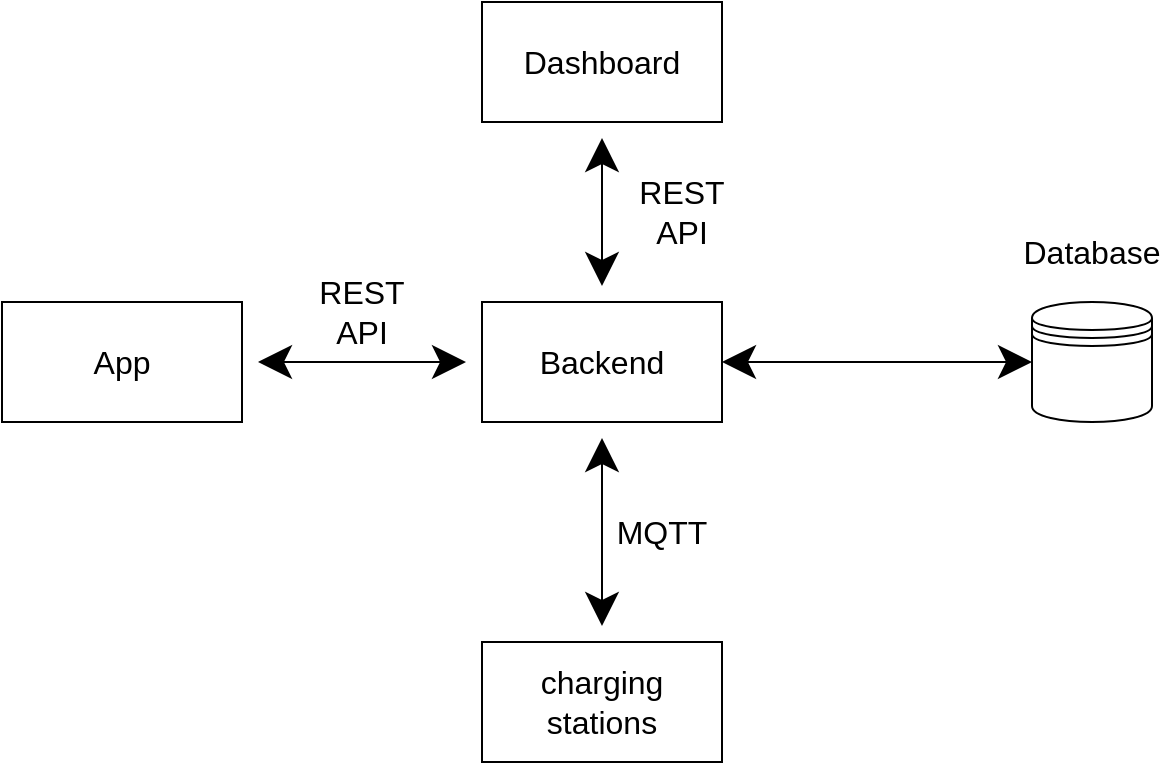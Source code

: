 <mxfile version="20.8.16" type="device" pages="7"><diagram id="M_EIXZH0v3payvAAdelg" name="Overview"><mxGraphModel dx="1036" dy="656" grid="1" gridSize="10" guides="1" tooltips="1" connect="1" arrows="1" fold="1" page="1" pageScale="1" pageWidth="850" pageHeight="1100" math="0" shadow="0"><root><mxCell id="0"/><mxCell id="1" parent="0"/><mxCell id="AZlRz1DWgidB_2Fdpoxj-431" value="" style="edgeStyle=none;curved=1;rounded=0;orthogonalLoop=1;jettySize=auto;html=1;fontSize=12;endArrow=classic;startSize=14;endSize=14;sourcePerimeterSpacing=8;targetPerimeterSpacing=8;startArrow=classic;startFill=1;endFill=1;" parent="1" source="AZlRz1DWgidB_2Fdpoxj-423" target="AZlRz1DWgidB_2Fdpoxj-430" edge="1"><mxGeometry relative="1" as="geometry"/></mxCell><mxCell id="AZlRz1DWgidB_2Fdpoxj-423" value="Backend" style="rounded=0;whiteSpace=wrap;html=1;fontSize=16;" parent="1" vertex="1"><mxGeometry x="340" y="360" width="120" height="60" as="geometry"/></mxCell><mxCell id="AZlRz1DWgidB_2Fdpoxj-425" value="" style="shape=datastore;whiteSpace=wrap;html=1;fontSize=16;" parent="1" vertex="1"><mxGeometry x="615" y="360" width="60" height="60" as="geometry"/></mxCell><mxCell id="AZlRz1DWgidB_2Fdpoxj-427" value="Database" style="text;html=1;strokeColor=none;fillColor=none;align=center;verticalAlign=middle;whiteSpace=wrap;rounded=0;fontSize=16;" parent="1" vertex="1"><mxGeometry x="615" y="320" width="60" height="30" as="geometry"/></mxCell><mxCell id="AZlRz1DWgidB_2Fdpoxj-428" value="" style="endArrow=classic;startArrow=classic;html=1;rounded=0;fontSize=12;startSize=14;endSize=14;sourcePerimeterSpacing=8;targetPerimeterSpacing=8;curved=1;entryX=0;entryY=0.5;entryDx=0;entryDy=0;exitX=1;exitY=0.5;exitDx=0;exitDy=0;" parent="1" source="AZlRz1DWgidB_2Fdpoxj-423" target="AZlRz1DWgidB_2Fdpoxj-425" edge="1"><mxGeometry width="50" height="50" relative="1" as="geometry"><mxPoint x="425" y="520" as="sourcePoint"/><mxPoint x="475" y="470" as="targetPoint"/></mxGeometry></mxCell><mxCell id="AZlRz1DWgidB_2Fdpoxj-430" value="charging stations" style="rounded=0;whiteSpace=wrap;html=1;fontSize=16;" parent="1" vertex="1"><mxGeometry x="340" y="530" width="120" height="60" as="geometry"/></mxCell><mxCell id="AZlRz1DWgidB_2Fdpoxj-432" value="MQTT" style="text;html=1;strokeColor=none;fillColor=none;align=center;verticalAlign=middle;whiteSpace=wrap;rounded=0;fontSize=16;" parent="1" vertex="1"><mxGeometry x="400" y="460" width="60" height="30" as="geometry"/></mxCell><mxCell id="AZlRz1DWgidB_2Fdpoxj-435" value="" style="edgeStyle=none;curved=1;rounded=0;orthogonalLoop=1;jettySize=auto;html=1;fontSize=12;startArrow=classic;startFill=1;endArrow=classic;endFill=1;startSize=14;endSize=14;sourcePerimeterSpacing=8;targetPerimeterSpacing=8;" parent="1" source="AZlRz1DWgidB_2Fdpoxj-434" target="AZlRz1DWgidB_2Fdpoxj-423" edge="1"><mxGeometry relative="1" as="geometry"/></mxCell><mxCell id="AZlRz1DWgidB_2Fdpoxj-434" value="App" style="rounded=0;whiteSpace=wrap;html=1;fontSize=16;" parent="1" vertex="1"><mxGeometry x="100" y="360" width="120" height="60" as="geometry"/></mxCell><mxCell id="AZlRz1DWgidB_2Fdpoxj-437" value="" style="edgeStyle=none;curved=1;rounded=0;orthogonalLoop=1;jettySize=auto;html=1;fontSize=12;startArrow=classic;startFill=1;endArrow=classic;endFill=1;startSize=14;endSize=14;sourcePerimeterSpacing=8;targetPerimeterSpacing=8;" parent="1" source="AZlRz1DWgidB_2Fdpoxj-436" target="AZlRz1DWgidB_2Fdpoxj-423" edge="1"><mxGeometry relative="1" as="geometry"/></mxCell><mxCell id="AZlRz1DWgidB_2Fdpoxj-436" value="Dashboard" style="rounded=0;whiteSpace=wrap;html=1;fontSize=16;" parent="1" vertex="1"><mxGeometry x="340" y="210" width="120" height="60" as="geometry"/></mxCell><mxCell id="AZlRz1DWgidB_2Fdpoxj-438" value="REST API" style="text;html=1;strokeColor=none;fillColor=none;align=center;verticalAlign=middle;whiteSpace=wrap;rounded=0;fontSize=16;" parent="1" vertex="1"><mxGeometry x="250" y="350" width="60" height="30" as="geometry"/></mxCell><mxCell id="AZlRz1DWgidB_2Fdpoxj-439" value="REST API" style="text;html=1;strokeColor=none;fillColor=none;align=center;verticalAlign=middle;whiteSpace=wrap;rounded=0;fontSize=16;" parent="1" vertex="1"><mxGeometry x="410" y="300" width="60" height="30" as="geometry"/></mxCell></root></mxGraphModel></diagram><diagram id="NWFpaATVdJ_623xRYLme" name="user login"><mxGraphModel dx="1050" dy="671" grid="1" gridSize="10" guides="1" tooltips="1" connect="1" arrows="1" fold="1" page="1" pageScale="1" pageWidth="850" pageHeight="1100" math="0" shadow="0"><root><mxCell id="0"/><mxCell id="1" parent="0"/><mxCell id="vPT7ufoPsl03Gv2Ky7wa-1" value="User" style="shape=umlActor;verticalLabelPosition=bottom;verticalAlign=top;html=1;outlineConnect=0;fontSize=16;" parent="1" vertex="1"><mxGeometry x="40" y="40" width="30" height="60" as="geometry"/></mxCell><mxCell id="suI1loV-gAJRqIZeI0Sn-6" style="edgeStyle=none;curved=1;rounded=0;orthogonalLoop=1;jettySize=auto;html=1;exitX=1.267;exitY=0.06;exitDx=0;exitDy=0;entryX=-0.037;entryY=0.06;entryDx=0;entryDy=0;entryPerimeter=0;fontSize=12;startArrow=none;startFill=0;endArrow=classic;endFill=1;startSize=14;endSize=14;sourcePerimeterSpacing=8;targetPerimeterSpacing=8;exitPerimeter=0;" parent="1" source="vPT7ufoPsl03Gv2Ky7wa-2" target="suI1loV-gAJRqIZeI0Sn-2" edge="1"><mxGeometry relative="1" as="geometry"/></mxCell><mxCell id="vPT7ufoPsl03Gv2Ky7wa-2" value="" style="rounded=0;whiteSpace=wrap;html=1;fontSize=16;" parent="1" vertex="1"><mxGeometry x="50" y="140" width="10" height="420" as="geometry"/></mxCell><mxCell id="vPT7ufoPsl03Gv2Ky7wa-3" value="App" style="rounded=0;whiteSpace=wrap;html=1;fontSize=16;" parent="1" vertex="1"><mxGeometry x="120" y="50" width="120" height="60" as="geometry"/></mxCell><mxCell id="x0jxMinOcmf7mRQ0NiT9-1" value="Backend" style="rounded=0;whiteSpace=wrap;html=1;fontSize=16;" parent="1" vertex="1"><mxGeometry x="280" y="50" width="120" height="60" as="geometry"/></mxCell><mxCell id="x0jxMinOcmf7mRQ0NiT9-2" value="Database" style="rounded=0;whiteSpace=wrap;html=1;fontSize=16;" parent="1" vertex="1"><mxGeometry x="440" y="50" width="120" height="60" as="geometry"/></mxCell><mxCell id="suI1loV-gAJRqIZeI0Sn-10" style="edgeStyle=none;curved=1;rounded=0;orthogonalLoop=1;jettySize=auto;html=1;exitX=1;exitY=0.25;exitDx=0;exitDy=0;entryX=0;entryY=0.25;entryDx=0;entryDy=0;fontSize=12;startArrow=none;startFill=0;endArrow=classic;endFill=1;startSize=14;endSize=14;sourcePerimeterSpacing=8;targetPerimeterSpacing=8;" parent="1" source="suI1loV-gAJRqIZeI0Sn-2" target="suI1loV-gAJRqIZeI0Sn-3" edge="1"><mxGeometry relative="1" as="geometry"/></mxCell><mxCell id="suI1loV-gAJRqIZeI0Sn-2" value="" style="rounded=0;whiteSpace=wrap;html=1;fontSize=16;" parent="1" vertex="1"><mxGeometry x="175" y="140" width="10" height="420" as="geometry"/></mxCell><mxCell id="suI1loV-gAJRqIZeI0Sn-3" value="" style="rounded=0;whiteSpace=wrap;html=1;fontSize=16;" parent="1" vertex="1"><mxGeometry x="335" y="140" width="10" height="420" as="geometry"/></mxCell><mxCell id="suI1loV-gAJRqIZeI0Sn-4" value="" style="rounded=0;whiteSpace=wrap;html=1;fontSize=16;" parent="1" vertex="1"><mxGeometry x="495" y="140" width="10" height="420" as="geometry"/></mxCell><mxCell id="suI1loV-gAJRqIZeI0Sn-7" value="Login" style="text;html=1;strokeColor=none;fillColor=none;align=center;verticalAlign=middle;whiteSpace=wrap;rounded=0;fontSize=16;" parent="1" vertex="1"><mxGeometry x="80" y="140" width="60" height="30" as="geometry"/></mxCell><mxCell id="suI1loV-gAJRqIZeI0Sn-11" value="user password" style="text;html=1;strokeColor=none;fillColor=none;align=center;verticalAlign=middle;whiteSpace=wrap;rounded=0;fontSize=16;" parent="1" vertex="1"><mxGeometry x="190" y="210" width="140" height="30" as="geometry"/></mxCell><mxCell id="suI1loV-gAJRqIZeI0Sn-12" value="" style="endArrow=classic;html=1;rounded=0;fontSize=12;startSize=14;endSize=14;sourcePerimeterSpacing=8;targetPerimeterSpacing=8;curved=1;entryX=0.062;entryY=0.333;entryDx=0;entryDy=0;entryPerimeter=0;exitX=0.985;exitY=0.333;exitDx=0;exitDy=0;exitPerimeter=0;" parent="1" source="suI1loV-gAJRqIZeI0Sn-3" target="suI1loV-gAJRqIZeI0Sn-4" edge="1"><mxGeometry width="50" height="50" relative="1" as="geometry"><mxPoint x="350" y="280" as="sourcePoint"/><mxPoint x="420" y="190" as="targetPoint"/></mxGeometry></mxCell><mxCell id="suI1loV-gAJRqIZeI0Sn-13" value="check data" style="text;html=1;strokeColor=none;fillColor=none;align=center;verticalAlign=middle;whiteSpace=wrap;rounded=0;fontSize=16;" parent="1" vertex="1"><mxGeometry x="370" y="250" width="90" height="30" as="geometry"/></mxCell><mxCell id="suI1loV-gAJRqIZeI0Sn-14" value="" style="endArrow=classic;html=1;rounded=0;fontSize=12;startSize=14;endSize=14;sourcePerimeterSpacing=8;targetPerimeterSpacing=8;curved=1;entryX=1.5;entryY=0.476;entryDx=0;entryDy=0;entryPerimeter=0;dashed=1;" parent="1" target="suI1loV-gAJRqIZeI0Sn-3" edge="1"><mxGeometry width="50" height="50" relative="1" as="geometry"><mxPoint x="490" y="340" as="sourcePoint"/><mxPoint x="400" y="340" as="targetPoint"/></mxGeometry></mxCell><mxCell id="4HknaIJJViHoXRAmCX8F-1" value="data math" style="text;html=1;strokeColor=none;fillColor=none;align=center;verticalAlign=middle;whiteSpace=wrap;rounded=0;fontSize=16;" parent="1" vertex="1"><mxGeometry x="385" y="300" width="75" height="30" as="geometry"/></mxCell><mxCell id="4HknaIJJViHoXRAmCX8F-2" value="" style="endArrow=classic;html=1;rounded=0;fontSize=12;startSize=14;endSize=14;sourcePerimeterSpacing=8;targetPerimeterSpacing=8;curved=1;dashed=1;entryX=1.079;entryY=0.573;entryDx=0;entryDy=0;entryPerimeter=0;exitX=-0.037;exitY=0.573;exitDx=0;exitDy=0;exitPerimeter=0;" parent="1" source="suI1loV-gAJRqIZeI0Sn-3" target="suI1loV-gAJRqIZeI0Sn-2" edge="1"><mxGeometry width="50" height="50" relative="1" as="geometry"><mxPoint x="270" y="400" as="sourcePoint"/><mxPoint x="320" y="350" as="targetPoint"/></mxGeometry></mxCell><mxCell id="4HknaIJJViHoXRAmCX8F-3" value="user data" style="text;html=1;strokeColor=none;fillColor=none;align=center;verticalAlign=middle;whiteSpace=wrap;rounded=0;fontSize=16;" parent="1" vertex="1"><mxGeometry x="220" y="350" width="80" height="30" as="geometry"/></mxCell><mxCell id="4HknaIJJViHoXRAmCX8F-4" value="" style="endArrow=classic;html=1;rounded=0;dashed=1;fontSize=12;startSize=14;endSize=14;sourcePerimeterSpacing=8;targetPerimeterSpacing=8;curved=1;entryX=1.276;entryY=0.677;entryDx=0;entryDy=0;entryPerimeter=0;" parent="1" target="vPT7ufoPsl03Gv2Ky7wa-2" edge="1"><mxGeometry width="50" height="50" relative="1" as="geometry"><mxPoint x="170" y="424" as="sourcePoint"/><mxPoint x="250" y="320" as="targetPoint"/></mxGeometry></mxCell><mxCell id="4HknaIJJViHoXRAmCX8F-5" value="show userdata" style="text;html=1;strokeColor=none;fillColor=none;align=center;verticalAlign=middle;whiteSpace=wrap;rounded=0;fontSize=16;" parent="1" vertex="1"><mxGeometry x="60" y="390" width="120" height="30" as="geometry"/></mxCell></root></mxGraphModel></diagram><diagram id="pmzYo_QTdOfeGk9w1aPw" name="User Register"><mxGraphModel dx="1036" dy="656" grid="1" gridSize="10" guides="1" tooltips="1" connect="1" arrows="1" fold="1" page="0" pageScale="1" pageWidth="850" pageHeight="1100" math="0" shadow="0"><root><mxCell id="0"/><mxCell id="1" parent="0"/><mxCell id="DhpIxIy4UlFYeUv3lAD1-1" value="User" style="shape=umlActor;verticalLabelPosition=bottom;verticalAlign=top;html=1;outlineConnect=0;fontSize=16;" parent="1" vertex="1"><mxGeometry x="40" y="40" width="30" height="60" as="geometry"/></mxCell><mxCell id="DhpIxIy4UlFYeUv3lAD1-3" value="" style="rounded=0;whiteSpace=wrap;html=1;fontSize=16;" parent="1" vertex="1"><mxGeometry x="50" y="140" width="10" height="420" as="geometry"/></mxCell><mxCell id="DhpIxIy4UlFYeUv3lAD1-4" value="App" style="rounded=0;whiteSpace=wrap;html=1;fontSize=16;" parent="1" vertex="1"><mxGeometry x="120" y="50" width="120" height="60" as="geometry"/></mxCell><mxCell id="DhpIxIy4UlFYeUv3lAD1-5" value="Backend" style="rounded=0;whiteSpace=wrap;html=1;fontSize=16;" parent="1" vertex="1"><mxGeometry x="280" y="50" width="120" height="60" as="geometry"/></mxCell><mxCell id="DhpIxIy4UlFYeUv3lAD1-6" value="Database" style="rounded=0;whiteSpace=wrap;html=1;fontSize=16;" parent="1" vertex="1"><mxGeometry x="440" y="50" width="120" height="60" as="geometry"/></mxCell><mxCell id="DhpIxIy4UlFYeUv3lAD1-7" style="edgeStyle=none;curved=1;rounded=0;orthogonalLoop=1;jettySize=auto;html=1;exitX=1;exitY=0.25;exitDx=0;exitDy=0;entryX=0;entryY=0.25;entryDx=0;entryDy=0;fontSize=12;startArrow=none;startFill=0;endArrow=classic;endFill=1;startSize=14;endSize=14;sourcePerimeterSpacing=8;targetPerimeterSpacing=8;" parent="1" source="DhpIxIy4UlFYeUv3lAD1-8" target="DhpIxIy4UlFYeUv3lAD1-9" edge="1"><mxGeometry relative="1" as="geometry"/></mxCell><mxCell id="DhpIxIy4UlFYeUv3lAD1-8" value="" style="rounded=0;whiteSpace=wrap;html=1;fontSize=16;" parent="1" vertex="1"><mxGeometry x="175" y="140" width="10" height="420" as="geometry"/></mxCell><mxCell id="DhpIxIy4UlFYeUv3lAD1-9" value="" style="rounded=0;whiteSpace=wrap;html=1;fontSize=16;" parent="1" vertex="1"><mxGeometry x="335" y="140" width="10" height="420" as="geometry"/></mxCell><mxCell id="DhpIxIy4UlFYeUv3lAD1-10" value="" style="rounded=0;whiteSpace=wrap;html=1;fontSize=16;" parent="1" vertex="1"><mxGeometry x="495" y="140" width="10" height="420" as="geometry"/></mxCell><mxCell id="DhpIxIy4UlFYeUv3lAD1-12" value="" style="endArrow=classic;html=1;rounded=0;fontSize=12;startSize=14;endSize=14;sourcePerimeterSpacing=8;targetPerimeterSpacing=8;curved=1;exitX=1.229;exitY=0.178;exitDx=0;exitDy=0;entryX=-0.027;entryY=0.179;entryDx=0;entryDy=0;entryPerimeter=0;exitPerimeter=0;" parent="1" source="DhpIxIy4UlFYeUv3lAD1-3" target="DhpIxIy4UlFYeUv3lAD1-8" edge="1"><mxGeometry width="50" height="50" relative="1" as="geometry"><mxPoint x="140" y="240" as="sourcePoint"/><mxPoint x="190" y="190" as="targetPoint"/></mxGeometry></mxCell><mxCell id="DhpIxIy4UlFYeUv3lAD1-13" value="Register" style="text;html=1;strokeColor=none;fillColor=none;align=center;verticalAlign=middle;whiteSpace=wrap;rounded=0;fontSize=16;" parent="1" vertex="1"><mxGeometry x="80" y="190" width="60" height="30" as="geometry"/></mxCell><mxCell id="DhpIxIy4UlFYeUv3lAD1-14" value="user password" style="text;html=1;strokeColor=none;fillColor=none;align=center;verticalAlign=middle;whiteSpace=wrap;rounded=0;fontSize=16;" parent="1" vertex="1"><mxGeometry x="190" y="210" width="140" height="30" as="geometry"/></mxCell><mxCell id="DhpIxIy4UlFYeUv3lAD1-15" value="" style="endArrow=classic;html=1;rounded=0;fontSize=12;startSize=14;endSize=14;sourcePerimeterSpacing=8;targetPerimeterSpacing=8;curved=1;entryX=0.062;entryY=0.333;entryDx=0;entryDy=0;entryPerimeter=0;exitX=0.985;exitY=0.333;exitDx=0;exitDy=0;exitPerimeter=0;" parent="1" source="DhpIxIy4UlFYeUv3lAD1-9" target="DhpIxIy4UlFYeUv3lAD1-10" edge="1"><mxGeometry width="50" height="50" relative="1" as="geometry"><mxPoint x="350" y="280" as="sourcePoint"/><mxPoint x="420" y="190" as="targetPoint"/></mxGeometry></mxCell><mxCell id="DhpIxIy4UlFYeUv3lAD1-16" value="add data" style="text;html=1;strokeColor=none;fillColor=none;align=center;verticalAlign=middle;whiteSpace=wrap;rounded=0;fontSize=16;" parent="1" vertex="1"><mxGeometry x="370" y="250" width="90" height="30" as="geometry"/></mxCell><mxCell id="DhpIxIy4UlFYeUv3lAD1-17" value="" style="endArrow=classic;html=1;rounded=0;fontSize=12;startSize=14;endSize=14;sourcePerimeterSpacing=8;targetPerimeterSpacing=8;curved=1;entryX=1.5;entryY=0.476;entryDx=0;entryDy=0;entryPerimeter=0;dashed=1;" parent="1" target="DhpIxIy4UlFYeUv3lAD1-9" edge="1"><mxGeometry width="50" height="50" relative="1" as="geometry"><mxPoint x="490" y="340" as="sourcePoint"/><mxPoint x="400" y="340" as="targetPoint"/></mxGeometry></mxCell><mxCell id="DhpIxIy4UlFYeUv3lAD1-18" value="register&amp;nbsp;success" style="text;html=1;strokeColor=none;fillColor=none;align=center;verticalAlign=middle;whiteSpace=wrap;rounded=0;fontSize=16;" parent="1" vertex="1"><mxGeometry x="385" y="300" width="75" height="30" as="geometry"/></mxCell><mxCell id="DhpIxIy4UlFYeUv3lAD1-19" value="" style="endArrow=classic;html=1;rounded=0;fontSize=12;startSize=14;endSize=14;sourcePerimeterSpacing=8;targetPerimeterSpacing=8;curved=1;dashed=1;entryX=1.079;entryY=0.573;entryDx=0;entryDy=0;entryPerimeter=0;exitX=-0.037;exitY=0.573;exitDx=0;exitDy=0;exitPerimeter=0;" parent="1" source="DhpIxIy4UlFYeUv3lAD1-9" target="DhpIxIy4UlFYeUv3lAD1-8" edge="1"><mxGeometry width="50" height="50" relative="1" as="geometry"><mxPoint x="270" y="400" as="sourcePoint"/><mxPoint x="320" y="350" as="targetPoint"/></mxGeometry></mxCell><mxCell id="DhpIxIy4UlFYeUv3lAD1-20" value="user data" style="text;html=1;strokeColor=none;fillColor=none;align=center;verticalAlign=middle;whiteSpace=wrap;rounded=0;fontSize=16;" parent="1" vertex="1"><mxGeometry x="220" y="350" width="80" height="30" as="geometry"/></mxCell><mxCell id="DhpIxIy4UlFYeUv3lAD1-21" value="" style="endArrow=classic;html=1;rounded=0;dashed=1;fontSize=12;startSize=14;endSize=14;sourcePerimeterSpacing=8;targetPerimeterSpacing=8;curved=1;entryX=1.276;entryY=0.677;entryDx=0;entryDy=0;entryPerimeter=0;" parent="1" target="DhpIxIy4UlFYeUv3lAD1-3" edge="1"><mxGeometry width="50" height="50" relative="1" as="geometry"><mxPoint x="170" y="424" as="sourcePoint"/><mxPoint x="250" y="320" as="targetPoint"/></mxGeometry></mxCell><mxCell id="DhpIxIy4UlFYeUv3lAD1-22" value="show messenge" style="text;html=1;strokeColor=none;fillColor=none;align=center;verticalAlign=middle;whiteSpace=wrap;rounded=0;fontSize=16;" parent="1" vertex="1"><mxGeometry x="60" y="390" width="120" height="30" as="geometry"/></mxCell></root></mxGraphModel></diagram><diagram id="CK_B_V4H8TA7DRY2yhBp" name="charging"><mxGraphModel dx="1036" dy="656" grid="1" gridSize="10" guides="1" tooltips="1" connect="1" arrows="1" fold="1" page="1" pageScale="1" pageWidth="850" pageHeight="1100" math="0" shadow="0"><root><mxCell id="0"/><mxCell id="1" parent="0"/><mxCell id="NfD40C6qE8CPoxYHXmxn-1" value="User" style="shape=umlActor;verticalLabelPosition=bottom;verticalAlign=top;html=1;outlineConnect=0;fontSize=16;" parent="1" vertex="1"><mxGeometry x="40" y="40" width="30" height="60" as="geometry"/></mxCell><mxCell id="NfD40C6qE8CPoxYHXmxn-2" style="edgeStyle=none;curved=1;rounded=0;orthogonalLoop=1;jettySize=auto;html=1;exitX=1.267;exitY=0.06;exitDx=0;exitDy=0;entryX=-0.037;entryY=0.06;entryDx=0;entryDy=0;entryPerimeter=0;fontSize=12;startArrow=none;startFill=0;endArrow=classic;endFill=1;startSize=14;endSize=14;sourcePerimeterSpacing=8;targetPerimeterSpacing=8;exitPerimeter=0;" parent="1" source="NfD40C6qE8CPoxYHXmxn-3" target="NfD40C6qE8CPoxYHXmxn-9" edge="1"><mxGeometry relative="1" as="geometry"/></mxCell><mxCell id="NfD40C6qE8CPoxYHXmxn-3" value="" style="rounded=0;whiteSpace=wrap;html=1;fontSize=16;" parent="1" vertex="1"><mxGeometry x="50" y="140" width="10" height="420" as="geometry"/></mxCell><mxCell id="NfD40C6qE8CPoxYHXmxn-4" value="App" style="rounded=0;whiteSpace=wrap;html=1;fontSize=16;" parent="1" vertex="1"><mxGeometry x="120" y="50" width="120" height="60" as="geometry"/></mxCell><mxCell id="NfD40C6qE8CPoxYHXmxn-5" value="Backend" style="rounded=0;whiteSpace=wrap;html=1;fontSize=16;" parent="1" vertex="1"><mxGeometry x="280" y="50" width="120" height="60" as="geometry"/></mxCell><mxCell id="NfD40C6qE8CPoxYHXmxn-6" value="Database" style="rounded=0;whiteSpace=wrap;html=1;fontSize=16;" parent="1" vertex="1"><mxGeometry x="532" y="50" width="120" height="60" as="geometry"/></mxCell><mxCell id="NfD40C6qE8CPoxYHXmxn-7" value="charging stations" style="rounded=0;whiteSpace=wrap;html=1;fontSize=16;" parent="1" vertex="1"><mxGeometry x="452" y="570" width="120" height="60" as="geometry"/></mxCell><mxCell id="NfD40C6qE8CPoxYHXmxn-8" style="edgeStyle=none;curved=1;rounded=0;orthogonalLoop=1;jettySize=auto;html=1;exitX=1;exitY=0.25;exitDx=0;exitDy=0;entryX=0;entryY=0.25;entryDx=0;entryDy=0;fontSize=12;startArrow=none;startFill=0;endArrow=classic;endFill=1;startSize=14;endSize=14;sourcePerimeterSpacing=8;targetPerimeterSpacing=8;" parent="1" source="NfD40C6qE8CPoxYHXmxn-9" target="NfD40C6qE8CPoxYHXmxn-10" edge="1"><mxGeometry relative="1" as="geometry"/></mxCell><mxCell id="NfD40C6qE8CPoxYHXmxn-9" value="" style="rounded=0;whiteSpace=wrap;html=1;fontSize=16;" parent="1" vertex="1"><mxGeometry x="184" y="140" width="10" height="420" as="geometry"/></mxCell><mxCell id="NfD40C6qE8CPoxYHXmxn-10" value="" style="rounded=0;whiteSpace=wrap;html=1;fontSize=16;" parent="1" vertex="1"><mxGeometry x="335" y="140" width="10" height="420" as="geometry"/></mxCell><mxCell id="NfD40C6qE8CPoxYHXmxn-11" value="" style="rounded=0;whiteSpace=wrap;html=1;fontSize=16;" parent="1" vertex="1"><mxGeometry x="587" y="140" width="10" height="420" as="geometry"/></mxCell><mxCell id="NfD40C6qE8CPoxYHXmxn-12" value="" style="rounded=0;whiteSpace=wrap;html=1;fontSize=16;" parent="1" vertex="1"><mxGeometry x="507" y="400" width="10" height="160" as="geometry"/></mxCell><mxCell id="NfD40C6qE8CPoxYHXmxn-13" value="request charg" style="text;html=1;strokeColor=none;fillColor=none;align=center;verticalAlign=middle;whiteSpace=wrap;rounded=0;fontSize=16;" parent="1" vertex="1"><mxGeometry x="220" y="200" width="80" height="30" as="geometry"/></mxCell><mxCell id="NfD40C6qE8CPoxYHXmxn-17" value="" style="endArrow=classic;html=1;rounded=0;fontSize=12;startSize=14;endSize=14;sourcePerimeterSpacing=8;targetPerimeterSpacing=8;curved=1;entryX=0.062;entryY=0.333;entryDx=0;entryDy=0;entryPerimeter=0;exitX=0.985;exitY=0.333;exitDx=0;exitDy=0;exitPerimeter=0;" parent="1" source="NfD40C6qE8CPoxYHXmxn-10" target="NfD40C6qE8CPoxYHXmxn-11" edge="1"><mxGeometry width="50" height="50" relative="1" as="geometry"><mxPoint x="350" y="280" as="sourcePoint"/><mxPoint x="420" y="190" as="targetPoint"/></mxGeometry></mxCell><mxCell id="NfD40C6qE8CPoxYHXmxn-18" value="station id" style="text;html=1;strokeColor=none;fillColor=none;align=center;verticalAlign=middle;whiteSpace=wrap;rounded=0;fontSize=16;" parent="1" vertex="1"><mxGeometry x="370" y="250" width="90" height="30" as="geometry"/></mxCell><mxCell id="NfD40C6qE8CPoxYHXmxn-19" value="" style="endArrow=classic;html=1;rounded=0;fontSize=12;startSize=14;endSize=14;sourcePerimeterSpacing=8;targetPerimeterSpacing=8;curved=1;dashed=1;exitX=0.006;exitY=0.523;exitDx=0;exitDy=0;exitPerimeter=0;entryX=1.014;entryY=0.524;entryDx=0;entryDy=0;entryPerimeter=0;" parent="1" source="NfD40C6qE8CPoxYHXmxn-11" target="NfD40C6qE8CPoxYHXmxn-10" edge="1"><mxGeometry width="50" height="50" relative="1" as="geometry"><mxPoint x="490" y="340" as="sourcePoint"/><mxPoint x="350" y="360" as="targetPoint"/></mxGeometry></mxCell><mxCell id="NfD40C6qE8CPoxYHXmxn-20" value="send charging data" style="text;html=1;strokeColor=none;fillColor=none;align=center;verticalAlign=middle;whiteSpace=wrap;rounded=0;fontSize=16;" parent="1" vertex="1"><mxGeometry x="425" y="310" width="125" height="30" as="geometry"/></mxCell><mxCell id="NfD40C6qE8CPoxYHXmxn-21" value="" style="endArrow=classic;html=1;rounded=0;fontSize=12;startSize=14;endSize=14;sourcePerimeterSpacing=8;targetPerimeterSpacing=8;curved=1;dashed=1;entryX=1.054;entryY=0.88;entryDx=0;entryDy=0;entryPerimeter=0;exitX=-0.054;exitY=0.882;exitDx=0;exitDy=0;exitPerimeter=0;" parent="1" source="NfD40C6qE8CPoxYHXmxn-10" target="NfD40C6qE8CPoxYHXmxn-9" edge="1"><mxGeometry width="50" height="50" relative="1" as="geometry"><mxPoint x="270" y="400" as="sourcePoint"/><mxPoint x="320" y="350" as="targetPoint"/></mxGeometry></mxCell><mxCell id="NfD40C6qE8CPoxYHXmxn-31" value="&lt;span style=&quot;background-color: rgb(42, 37, 47);&quot;&gt;charg data&lt;/span&gt;" style="edgeLabel;html=1;align=center;verticalAlign=middle;resizable=0;points=[];fontSize=16;" parent="NfD40C6qE8CPoxYHXmxn-21" vertex="1" connectable="0"><mxGeometry x="-0.068" relative="1" as="geometry"><mxPoint x="-5" y="-21" as="offset"/></mxGeometry></mxCell><mxCell id="NfD40C6qE8CPoxYHXmxn-23" value="" style="endArrow=classic;html=1;rounded=0;dashed=1;fontSize=12;startSize=14;endSize=14;sourcePerimeterSpacing=8;targetPerimeterSpacing=8;curved=1;entryX=1.166;entryY=0.949;entryDx=0;entryDy=0;entryPerimeter=0;exitX=0.124;exitY=0.95;exitDx=0;exitDy=0;exitPerimeter=0;" parent="1" source="NfD40C6qE8CPoxYHXmxn-9" target="NfD40C6qE8CPoxYHXmxn-3" edge="1"><mxGeometry width="50" height="50" relative="1" as="geometry"><mxPoint x="170" y="424" as="sourcePoint"/><mxPoint x="250" y="320" as="targetPoint"/></mxGeometry></mxCell><mxCell id="NfD40C6qE8CPoxYHXmxn-32" value="&lt;span style=&quot;background-color: rgb(42, 37, 47);&quot;&gt;show charg time&lt;/span&gt;" style="edgeLabel;html=1;align=center;verticalAlign=middle;resizable=0;points=[];fontSize=16;" parent="NfD40C6qE8CPoxYHXmxn-23" vertex="1" connectable="0"><mxGeometry x="0.187" relative="1" as="geometry"><mxPoint x="13" y="-14" as="offset"/></mxGeometry></mxCell><mxCell id="NfD40C6qE8CPoxYHXmxn-25" value="" style="endArrow=classic;html=1;rounded=0;fontSize=12;startSize=14;endSize=14;sourcePerimeterSpacing=8;targetPerimeterSpacing=8;curved=1;exitX=1.02;exitY=0.671;exitDx=0;exitDy=0;exitPerimeter=0;entryX=-0.02;entryY=0.141;entryDx=0;entryDy=0;entryPerimeter=0;" parent="1" source="NfD40C6qE8CPoxYHXmxn-10" target="NfD40C6qE8CPoxYHXmxn-12" edge="1"><mxGeometry width="50" height="50" relative="1" as="geometry"><mxPoint x="450" y="410" as="sourcePoint"/><mxPoint x="670" y="290" as="targetPoint"/></mxGeometry></mxCell><mxCell id="NfD40C6qE8CPoxYHXmxn-26" value="" style="endArrow=classic;html=1;rounded=0;fontSize=12;startSize=14;endSize=14;sourcePerimeterSpacing=8;targetPerimeterSpacing=8;curved=1;entryX=1.024;entryY=0.809;entryDx=0;entryDy=0;entryPerimeter=0;dashed=1;exitX=0;exitY=0.5;exitDx=0;exitDy=0;" parent="1" source="NfD40C6qE8CPoxYHXmxn-12" target="NfD40C6qE8CPoxYHXmxn-10" edge="1"><mxGeometry width="50" height="50" relative="1" as="geometry"><mxPoint x="747" y="330.08" as="sourcePoint"/><mxPoint x="607" y="330.0" as="targetPoint"/></mxGeometry></mxCell><mxCell id="NfD40C6qE8CPoxYHXmxn-27" value="scan qrcode" style="text;html=1;strokeColor=none;fillColor=none;align=center;verticalAlign=middle;whiteSpace=wrap;rounded=0;fontSize=16;" parent="1" vertex="1"><mxGeometry x="80" y="130" width="60" height="30" as="geometry"/></mxCell><mxCell id="NfD40C6qE8CPoxYHXmxn-28" value="power output" style="text;html=1;strokeColor=none;fillColor=none;align=center;verticalAlign=middle;whiteSpace=wrap;rounded=0;fontSize=16;" parent="1" vertex="1"><mxGeometry x="395" y="440" width="60" height="30" as="geometry"/></mxCell><mxCell id="NfD40C6qE8CPoxYHXmxn-29" value="request open power" style="text;html=1;strokeColor=none;fillColor=none;align=center;verticalAlign=middle;whiteSpace=wrap;rounded=0;fontSize=16;" parent="1" vertex="1"><mxGeometry x="352.5" y="380" width="145" height="30" as="geometry"/></mxCell></root></mxGraphModel></diagram><diagram id="V3eebRaAoUKAu4Om2Nw8" name="payment"><mxGraphModel dx="1050" dy="671" grid="1" gridSize="10" guides="1" tooltips="1" connect="1" arrows="1" fold="1" page="1" pageScale="1" pageWidth="850" pageHeight="1100" math="0" shadow="0"><root><mxCell id="0"/><mxCell id="1" parent="0"/><mxCell id="Ks5IyBnZslbYiN0xS3zB-1" value="User" style="shape=umlActor;verticalLabelPosition=bottom;verticalAlign=top;html=1;outlineConnect=0;fontSize=16;" parent="1" vertex="1"><mxGeometry x="165" y="40" width="30" height="60" as="geometry"/></mxCell><mxCell id="Ks5IyBnZslbYiN0xS3zB-2" value="" style="rounded=0;whiteSpace=wrap;html=1;fontSize=16;" parent="1" vertex="1"><mxGeometry x="175" y="160" width="10" height="520" as="geometry"/></mxCell><mxCell id="Ks5IyBnZslbYiN0xS3zB-3" value="App" style="rounded=0;whiteSpace=wrap;html=1;fontSize=16;" parent="1" vertex="1"><mxGeometry x="245" y="50" width="120" height="60" as="geometry"/></mxCell><mxCell id="Ks5IyBnZslbYiN0xS3zB-4" value="Backend" style="rounded=0;whiteSpace=wrap;html=1;fontSize=16;" parent="1" vertex="1"><mxGeometry x="405" y="50" width="120" height="60" as="geometry"/></mxCell><mxCell id="Ks5IyBnZslbYiN0xS3zB-5" value="Database" style="rounded=0;whiteSpace=wrap;html=1;fontSize=16;" parent="1" vertex="1"><mxGeometry x="565" y="50" width="120" height="60" as="geometry"/></mxCell><mxCell id="Ks5IyBnZslbYiN0xS3zB-7" value="" style="rounded=0;whiteSpace=wrap;html=1;fontSize=16;" parent="1" vertex="1"><mxGeometry x="300" y="160" width="10" height="520" as="geometry"/></mxCell><mxCell id="Ks5IyBnZslbYiN0xS3zB-8" value="" style="rounded=0;whiteSpace=wrap;html=1;fontSize=16;" parent="1" vertex="1"><mxGeometry x="460" y="160" width="10" height="520" as="geometry"/></mxCell><mxCell id="Ks5IyBnZslbYiN0xS3zB-9" value="" style="rounded=0;whiteSpace=wrap;html=1;fontSize=16;" parent="1" vertex="1"><mxGeometry x="620" y="160" width="10" height="520" as="geometry"/></mxCell><mxCell id="Ks5IyBnZslbYiN0xS3zB-15" value="" style="endArrow=classic;html=1;rounded=0;fontSize=12;startSize=14;endSize=14;sourcePerimeterSpacing=8;targetPerimeterSpacing=8;curved=1;entryX=1.2;entryY=0.768;entryDx=0;entryDy=0;entryPerimeter=0;dashed=1;exitX=-0.126;exitY=0.77;exitDx=0;exitDy=0;exitPerimeter=0;" parent="1" source="Ks5IyBnZslbYiN0xS3zB-9" target="Ks5IyBnZslbYiN0xS3zB-8" edge="1"><mxGeometry width="50" height="50" relative="1" as="geometry"><mxPoint x="615" y="460" as="sourcePoint"/><mxPoint x="525" y="460" as="targetPoint"/></mxGeometry></mxCell><mxCell id="Rbrd3cOHvIFFkcJZKw4N-5" value="Payment&lt;br&gt;save" style="edgeLabel;html=1;align=center;verticalAlign=middle;resizable=0;points=[];fontSize=16;" vertex="1" connectable="0" parent="Ks5IyBnZslbYiN0xS3zB-15"><mxGeometry x="0.321" relative="1" as="geometry"><mxPoint x="18" y="-30" as="offset"/></mxGeometry></mxCell><mxCell id="Ks5IyBnZslbYiN0xS3zB-17" value="" style="endArrow=classic;html=1;rounded=0;fontSize=12;startSize=14;endSize=14;sourcePerimeterSpacing=8;targetPerimeterSpacing=8;curved=1;dashed=1;entryX=1.2;entryY=0.845;entryDx=0;entryDy=0;entryPerimeter=0;exitX=0;exitY=0.845;exitDx=0;exitDy=0;exitPerimeter=0;" parent="1" source="Ks5IyBnZslbYiN0xS3zB-8" target="Ks5IyBnZslbYiN0xS3zB-7" edge="1"><mxGeometry width="50" height="50" relative="1" as="geometry"><mxPoint x="395" y="520" as="sourcePoint"/><mxPoint x="445" y="470" as="targetPoint"/></mxGeometry></mxCell><mxCell id="Rbrd3cOHvIFFkcJZKw4N-6" value="return status" style="edgeLabel;html=1;align=center;verticalAlign=middle;resizable=0;points=[];fontSize=16;" vertex="1" connectable="0" parent="Ks5IyBnZslbYiN0xS3zB-17"><mxGeometry x="0.368" y="-1" relative="1" as="geometry"><mxPoint x="21" y="-28" as="offset"/></mxGeometry></mxCell><mxCell id="Ks5IyBnZslbYiN0xS3zB-19" value="" style="endArrow=classic;html=1;rounded=0;dashed=1;fontSize=12;startSize=14;endSize=14;sourcePerimeterSpacing=8;targetPerimeterSpacing=8;curved=1;entryX=1.037;entryY=0.921;entryDx=0;entryDy=0;entryPerimeter=0;exitX=-0.126;exitY=0.921;exitDx=0;exitDy=0;exitPerimeter=0;" parent="1" source="Ks5IyBnZslbYiN0xS3zB-7" target="Ks5IyBnZslbYiN0xS3zB-2" edge="1"><mxGeometry width="50" height="50" relative="1" as="geometry"><mxPoint x="295" y="544" as="sourcePoint"/><mxPoint x="375" y="440" as="targetPoint"/></mxGeometry></mxCell><mxCell id="RPfjZ1SCHkau0gJM5wPp-1" value="Payment&lt;br&gt;success" style="edgeLabel;html=1;align=center;verticalAlign=middle;resizable=0;points=[];fontSize=16;" parent="Ks5IyBnZslbYiN0xS3zB-19" vertex="1" connectable="0"><mxGeometry x="-0.188" y="-1" relative="1" as="geometry"><mxPoint x="-12" y="-23" as="offset"/></mxGeometry></mxCell><mxCell id="RPfjZ1SCHkau0gJM5wPp-3" value="" style="endArrow=classic;html=1;rounded=0;fontSize=12;startSize=14;endSize=14;sourcePerimeterSpacing=8;targetPerimeterSpacing=8;curved=1;exitX=-0.126;exitY=0.77;exitDx=0;exitDy=0;exitPerimeter=0;" parent="1" edge="1"><mxGeometry width="50" height="50" relative="1" as="geometry"><mxPoint x="195" y="181.04" as="sourcePoint"/><mxPoint x="290" y="180" as="targetPoint"/></mxGeometry></mxCell><mxCell id="RPfjZ1SCHkau0gJM5wPp-4" value="Stop&amp;nbsp;charging&amp;nbsp;" style="edgeLabel;html=1;align=center;verticalAlign=middle;resizable=0;points=[];fontSize=16;" parent="RPfjZ1SCHkau0gJM5wPp-3" vertex="1" connectable="0"><mxGeometry x="-0.101" relative="1" as="geometry"><mxPoint y="-11" as="offset"/></mxGeometry></mxCell><mxCell id="RPfjZ1SCHkau0gJM5wPp-5" value="" style="endArrow=classic;html=1;rounded=0;fontSize=12;startSize=14;endSize=14;sourcePerimeterSpacing=8;targetPerimeterSpacing=8;curved=1;entryX=1.06;entryY=0.02;entryDx=0;entryDy=0;entryPerimeter=0;dashed=1;" parent="1" edge="1"><mxGeometry width="50" height="50" relative="1" as="geometry"><mxPoint x="300" y="270" as="sourcePoint"/><mxPoint x="185.0" y="270" as="targetPoint"/></mxGeometry></mxCell><mxCell id="RPfjZ1SCHkau0gJM5wPp-6" value="notification&lt;br&gt;payment" style="edgeLabel;html=1;align=center;verticalAlign=middle;resizable=0;points=[];fontSize=16;" parent="RPfjZ1SCHkau0gJM5wPp-5" vertex="1" connectable="0"><mxGeometry x="-0.101" relative="1" as="geometry"><mxPoint x="-4" y="-30" as="offset"/></mxGeometry></mxCell><mxCell id="RPfjZ1SCHkau0gJM5wPp-8" value="" style="endArrow=classic;html=1;rounded=0;fontSize=12;startSize=14;endSize=14;sourcePerimeterSpacing=8;targetPerimeterSpacing=8;curved=1;" parent="1" edge="1"><mxGeometry width="50" height="50" relative="1" as="geometry"><mxPoint x="190" y="320" as="sourcePoint"/><mxPoint x="300" y="320" as="targetPoint"/></mxGeometry></mxCell><mxCell id="RPfjZ1SCHkau0gJM5wPp-9" value="payment" style="edgeLabel;html=1;align=center;verticalAlign=middle;resizable=0;points=[];fontSize=16;" parent="RPfjZ1SCHkau0gJM5wPp-8" vertex="1" connectable="0"><mxGeometry x="-0.101" relative="1" as="geometry"><mxPoint x="-4" y="-20" as="offset"/></mxGeometry></mxCell><mxCell id="RPfjZ1SCHkau0gJM5wPp-10" value="" style="endArrow=classic;html=1;rounded=0;fontSize=12;startSize=14;endSize=14;sourcePerimeterSpacing=8;targetPerimeterSpacing=8;curved=1;exitX=0.922;exitY=0.211;exitDx=0;exitDy=0;exitPerimeter=0;" parent="1" edge="1"><mxGeometry width="50" height="50" relative="1" as="geometry"><mxPoint x="310" y="360" as="sourcePoint"/><mxPoint x="451" y="360" as="targetPoint"/></mxGeometry></mxCell><mxCell id="RPfjZ1SCHkau0gJM5wPp-11" value="payment" style="edgeLabel;html=1;align=center;verticalAlign=middle;resizable=0;points=[];fontSize=16;" parent="RPfjZ1SCHkau0gJM5wPp-10" vertex="1" connectable="0"><mxGeometry x="-0.101" relative="1" as="geometry"><mxPoint x="-4" y="-20" as="offset"/></mxGeometry></mxCell><mxCell id="RPfjZ1SCHkau0gJM5wPp-12" value="" style="endArrow=classic;html=1;rounded=0;fontSize=12;startSize=14;endSize=14;sourcePerimeterSpacing=8;targetPerimeterSpacing=8;curved=1;exitX=0.922;exitY=0.211;exitDx=0;exitDy=0;exitPerimeter=0;entryX=0;entryY=0.308;entryDx=0;entryDy=0;entryPerimeter=0;" parent="1" edge="1"><mxGeometry width="50" height="50" relative="1" as="geometry"><mxPoint x="469" y="410" as="sourcePoint"/><mxPoint x="620" y="410.16" as="targetPoint"/></mxGeometry></mxCell><mxCell id="RPfjZ1SCHkau0gJM5wPp-13" value="payment record" style="edgeLabel;html=1;align=center;verticalAlign=middle;resizable=0;points=[];fontSize=16;" parent="RPfjZ1SCHkau0gJM5wPp-12" vertex="1" connectable="0"><mxGeometry x="-0.101" relative="1" as="geometry"><mxPoint x="3" y="-20" as="offset"/></mxGeometry></mxCell><mxCell id="Rbrd3cOHvIFFkcJZKw4N-1" value="" style="endArrow=classic;html=1;rounded=0;fontSize=12;startSize=8;endSize=8;curved=1;" edge="1" parent="1"><mxGeometry width="50" height="50" relative="1" as="geometry"><mxPoint x="320" y="210" as="sourcePoint"/><mxPoint x="450" y="210" as="targetPoint"/></mxGeometry></mxCell><mxCell id="Rbrd3cOHvIFFkcJZKw4N-2" value="send stop" style="edgeLabel;html=1;align=center;verticalAlign=middle;resizable=0;points=[];fontSize=16;" vertex="1" connectable="0" parent="Rbrd3cOHvIFFkcJZKw4N-1"><mxGeometry x="0.489" y="4" relative="1" as="geometry"><mxPoint x="-37" y="-16" as="offset"/></mxGeometry></mxCell><mxCell id="Rbrd3cOHvIFFkcJZKw4N-3" value="" style="endArrow=classic;html=1;rounded=0;fontSize=12;startSize=14;endSize=14;sourcePerimeterSpacing=8;targetPerimeterSpacing=8;curved=1;dashed=1;" edge="1" parent="1"><mxGeometry width="50" height="50" relative="1" as="geometry"><mxPoint x="450" y="250" as="sourcePoint"/><mxPoint x="320" y="250" as="targetPoint"/></mxGeometry></mxCell><mxCell id="Rbrd3cOHvIFFkcJZKw4N-4" value="send status" style="edgeLabel;html=1;align=center;verticalAlign=middle;resizable=0;points=[];fontSize=16;" vertex="1" connectable="0" parent="Rbrd3cOHvIFFkcJZKw4N-3"><mxGeometry x="-0.101" relative="1" as="geometry"><mxPoint x="-4" y="-20" as="offset"/></mxGeometry></mxCell></root></mxGraphModel></diagram><diagram id="MqKxeppV-URW7_B90P14" name="Page-6"><mxGraphModel dx="1050" dy="671" grid="1" gridSize="10" guides="1" tooltips="1" connect="1" arrows="1" fold="1" page="1" pageScale="1" pageWidth="850" pageHeight="1100" math="0" shadow="0"><root><mxCell id="0"/><mxCell id="1" parent="0"/><mxCell id="VgKV6M7INvgQ5W5UeNA3-3" value="charging stations" style="rounded=0;whiteSpace=wrap;html=1;fontSize=16;" vertex="1" parent="1"><mxGeometry x="405" y="60" width="120" height="60" as="geometry"/></mxCell><mxCell id="VgKV6M7INvgQ5W5UeNA3-4" value="Backend" style="rounded=0;whiteSpace=wrap;html=1;fontSize=16;" vertex="1" parent="1"><mxGeometry x="245" y="60" width="120" height="60" as="geometry"/></mxCell><mxCell id="VgKV6M7INvgQ5W5UeNA3-5" value="Database" style="rounded=0;whiteSpace=wrap;html=1;fontSize=16;" vertex="1" parent="1"><mxGeometry x="120" y="190" width="120" height="60" as="geometry"/></mxCell><mxCell id="VgKV6M7INvgQ5W5UeNA3-6" value="" style="rounded=0;whiteSpace=wrap;html=1;fontSize=16;" vertex="1" parent="1"><mxGeometry x="300" y="160" width="10" height="200" as="geometry"/></mxCell><mxCell id="VgKV6M7INvgQ5W5UeNA3-7" value="" style="rounded=0;whiteSpace=wrap;html=1;fontSize=16;" vertex="1" parent="1"><mxGeometry x="460" y="160" width="10" height="200" as="geometry"/></mxCell><mxCell id="VgKV6M7INvgQ5W5UeNA3-25" value="" style="endArrow=classic;html=1;rounded=0;fontSize=12;startSize=8;endSize=8;curved=1;" edge="1" parent="1"><mxGeometry width="50" height="50" relative="1" as="geometry"><mxPoint x="320" y="210" as="sourcePoint"/><mxPoint x="450" y="210" as="targetPoint"/></mxGeometry></mxCell><mxCell id="VgKV6M7INvgQ5W5UeNA3-26" value="Start charg" style="edgeLabel;html=1;align=center;verticalAlign=middle;resizable=0;points=[];fontSize=16;" vertex="1" connectable="0" parent="VgKV6M7INvgQ5W5UeNA3-25"><mxGeometry x="0.489" y="4" relative="1" as="geometry"><mxPoint x="-37" y="-16" as="offset"/></mxGeometry></mxCell><mxCell id="VgKV6M7INvgQ5W5UeNA3-27" value="" style="endArrow=classic;html=1;rounded=0;fontSize=12;startSize=14;endSize=14;sourcePerimeterSpacing=8;targetPerimeterSpacing=8;curved=1;dashed=1;" edge="1" parent="1"><mxGeometry width="50" height="50" relative="1" as="geometry"><mxPoint x="450" y="250" as="sourcePoint"/><mxPoint x="320" y="250" as="targetPoint"/></mxGeometry></mxCell><mxCell id="VgKV6M7INvgQ5W5UeNA3-28" value="Start charging" style="edgeLabel;html=1;align=center;verticalAlign=middle;resizable=0;points=[];fontSize=16;" vertex="1" connectable="0" parent="VgKV6M7INvgQ5W5UeNA3-27"><mxGeometry x="-0.101" relative="1" as="geometry"><mxPoint x="-4" y="-20" as="offset"/></mxGeometry></mxCell><mxCell id="gNuLSw7oc9qjHDAIFm3m-1" value="" style="endArrow=classic;html=1;rounded=0;fontSize=12;startSize=14;endSize=14;sourcePerimeterSpacing=8;targetPerimeterSpacing=8;curved=1;dashed=1;exitX=-0.126;exitY=0.77;exitDx=0;exitDy=0;exitPerimeter=0;" edge="1" parent="1"><mxGeometry width="50" height="50" relative="1" as="geometry"><mxPoint x="290" y="311.04" as="sourcePoint"/><mxPoint x="190" y="310" as="targetPoint"/></mxGeometry></mxCell><mxCell id="gNuLSw7oc9qjHDAIFm3m-2" value="save kWh&lt;br&gt;update" style="edgeLabel;html=1;align=center;verticalAlign=middle;resizable=0;points=[];fontSize=16;" vertex="1" connectable="0" parent="gNuLSw7oc9qjHDAIFm3m-1"><mxGeometry x="0.321" relative="1" as="geometry"><mxPoint x="18" y="-30" as="offset"/></mxGeometry></mxCell><mxCell id="gNuLSw7oc9qjHDAIFm3m-3" value="" style="rounded=0;whiteSpace=wrap;html=1;fontSize=16;" vertex="1" parent="1"><mxGeometry x="175" y="280" width="10" height="80" as="geometry"/></mxCell></root></mxGraphModel></diagram><diagram id="EgDO5kTqEEuPChofiUKS" name="Page-7"><mxGraphModel dx="1050" dy="671" grid="1" gridSize="10" guides="1" tooltips="1" connect="1" arrows="1" fold="1" page="1" pageScale="1" pageWidth="850" pageHeight="1100" math="0" shadow="0"><root><mxCell id="0"/><mxCell id="1" parent="0"/><mxCell id="SzP9M4jkjyd-2-WygX3V-1" value="User" style="shape=umlActor;verticalLabelPosition=bottom;verticalAlign=top;html=1;outlineConnect=0;fontSize=16;" vertex="1" parent="1"><mxGeometry x="165" y="40" width="30" height="60" as="geometry"/></mxCell><mxCell id="SzP9M4jkjyd-2-WygX3V-2" value="" style="rounded=0;whiteSpace=wrap;html=1;fontSize=16;" vertex="1" parent="1"><mxGeometry x="175" y="160" width="10" height="520" as="geometry"/></mxCell><mxCell id="SzP9M4jkjyd-2-WygX3V-3" value="Admin Dashboard" style="rounded=0;whiteSpace=wrap;html=1;fontSize=16;" vertex="1" parent="1"><mxGeometry x="245" y="50" width="120" height="60" as="geometry"/></mxCell><mxCell id="SzP9M4jkjyd-2-WygX3V-4" value="Backend" style="rounded=0;whiteSpace=wrap;html=1;fontSize=16;" vertex="1" parent="1"><mxGeometry x="405" y="50" width="120" height="60" as="geometry"/></mxCell><mxCell id="SzP9M4jkjyd-2-WygX3V-5" value="Database" style="rounded=0;whiteSpace=wrap;html=1;fontSize=16;" vertex="1" parent="1"><mxGeometry x="565" y="50" width="120" height="60" as="geometry"/></mxCell><mxCell id="SzP9M4jkjyd-2-WygX3V-6" value="" style="rounded=0;whiteSpace=wrap;html=1;fontSize=16;" vertex="1" parent="1"><mxGeometry x="300" y="160" width="10" height="520" as="geometry"/></mxCell><mxCell id="SzP9M4jkjyd-2-WygX3V-7" value="" style="rounded=0;whiteSpace=wrap;html=1;fontSize=16;" vertex="1" parent="1"><mxGeometry x="460" y="160" width="10" height="520" as="geometry"/></mxCell><mxCell id="SzP9M4jkjyd-2-WygX3V-8" value="" style="rounded=0;whiteSpace=wrap;html=1;fontSize=16;" vertex="1" parent="1"><mxGeometry x="620" y="160" width="10" height="520" as="geometry"/></mxCell><mxCell id="SzP9M4jkjyd-2-WygX3V-9" value="" style="endArrow=classic;html=1;rounded=0;fontSize=12;startSize=14;endSize=14;sourcePerimeterSpacing=8;targetPerimeterSpacing=8;curved=1;dashed=1;" edge="1" parent="1"><mxGeometry width="50" height="50" relative="1" as="geometry"><mxPoint x="610" y="320" as="sourcePoint"/><mxPoint x="470" y="320" as="targetPoint"/></mxGeometry></mxCell><mxCell id="SzP9M4jkjyd-2-WygX3V-10" value="charging stations id" style="edgeLabel;html=1;align=center;verticalAlign=middle;resizable=0;points=[];fontSize=16;" vertex="1" connectable="0" parent="SzP9M4jkjyd-2-WygX3V-9"><mxGeometry x="0.321" relative="1" as="geometry"><mxPoint x="27" y="-30" as="offset"/></mxGeometry></mxCell><mxCell id="SzP9M4jkjyd-2-WygX3V-15" value="" style="endArrow=classic;html=1;rounded=0;fontSize=12;startSize=14;endSize=14;sourcePerimeterSpacing=8;targetPerimeterSpacing=8;curved=1;exitX=-0.126;exitY=0.77;exitDx=0;exitDy=0;exitPerimeter=0;" edge="1" parent="1"><mxGeometry width="50" height="50" relative="1" as="geometry"><mxPoint x="195" y="181.04" as="sourcePoint"/><mxPoint x="290" y="180" as="targetPoint"/></mxGeometry></mxCell><mxCell id="SzP9M4jkjyd-2-WygX3V-16" value="login" style="edgeLabel;html=1;align=center;verticalAlign=middle;resizable=0;points=[];fontSize=16;" vertex="1" connectable="0" parent="SzP9M4jkjyd-2-WygX3V-15"><mxGeometry x="-0.101" relative="1" as="geometry"><mxPoint y="-11" as="offset"/></mxGeometry></mxCell><mxCell id="SzP9M4jkjyd-2-WygX3V-21" value="" style="endArrow=classic;html=1;rounded=0;fontSize=12;startSize=14;endSize=14;sourcePerimeterSpacing=8;targetPerimeterSpacing=8;curved=1;exitX=0.922;exitY=0.211;exitDx=0;exitDy=0;exitPerimeter=0;" edge="1" parent="1"><mxGeometry width="50" height="50" relative="1" as="geometry"><mxPoint x="470" y="240" as="sourcePoint"/><mxPoint x="611" y="240" as="targetPoint"/></mxGeometry></mxCell><mxCell id="SzP9M4jkjyd-2-WygX3V-22" value="get data" style="edgeLabel;html=1;align=center;verticalAlign=middle;resizable=0;points=[];fontSize=16;" vertex="1" connectable="0" parent="SzP9M4jkjyd-2-WygX3V-21"><mxGeometry x="-0.101" relative="1" as="geometry"><mxPoint x="7" y="-20" as="offset"/></mxGeometry></mxCell><mxCell id="SzP9M4jkjyd-2-WygX3V-25" value="" style="endArrow=classic;html=1;rounded=0;fontSize=12;startSize=8;endSize=8;curved=1;" edge="1" parent="1"><mxGeometry width="50" height="50" relative="1" as="geometry"><mxPoint x="320" y="210" as="sourcePoint"/><mxPoint x="450" y="210" as="targetPoint"/></mxGeometry></mxCell><mxCell id="SzP9M4jkjyd-2-WygX3V-26" value="user pass" style="edgeLabel;html=1;align=center;verticalAlign=middle;resizable=0;points=[];fontSize=16;" vertex="1" connectable="0" parent="SzP9M4jkjyd-2-WygX3V-25"><mxGeometry x="0.489" y="4" relative="1" as="geometry"><mxPoint x="-37" y="-16" as="offset"/></mxGeometry></mxCell><mxCell id="kjoRpTTCKZvuux-U9glN-1" value="" style="endArrow=classic;html=1;rounded=0;fontSize=12;startSize=14;endSize=14;sourcePerimeterSpacing=8;targetPerimeterSpacing=8;curved=1;dashed=1;" edge="1" parent="1"><mxGeometry width="50" height="50" relative="1" as="geometry"><mxPoint x="450" y="360" as="sourcePoint"/><mxPoint x="310" y="360" as="targetPoint"/></mxGeometry></mxCell><mxCell id="kjoRpTTCKZvuux-U9glN-2" value="station data mornitor" style="edgeLabel;html=1;align=center;verticalAlign=middle;resizable=0;points=[];fontSize=16;" vertex="1" connectable="0" parent="kjoRpTTCKZvuux-U9glN-1"><mxGeometry x="0.321" relative="1" as="geometry"><mxPoint x="27" y="-30" as="offset"/></mxGeometry></mxCell><mxCell id="kjoRpTTCKZvuux-U9glN-3" value="" style="endArrow=classic;html=1;rounded=0;fontSize=12;startSize=14;endSize=14;sourcePerimeterSpacing=8;targetPerimeterSpacing=8;curved=1;dashed=1;" edge="1" parent="1"><mxGeometry width="50" height="50" relative="1" as="geometry"><mxPoint x="300" y="400" as="sourcePoint"/><mxPoint x="185" y="400" as="targetPoint"/></mxGeometry></mxCell><mxCell id="kjoRpTTCKZvuux-U9glN-4" value="show data" style="edgeLabel;html=1;align=center;verticalAlign=middle;resizable=0;points=[];fontSize=16;" vertex="1" connectable="0" parent="kjoRpTTCKZvuux-U9glN-3"><mxGeometry x="0.321" relative="1" as="geometry"><mxPoint x="27" y="-30" as="offset"/></mxGeometry></mxCell></root></mxGraphModel></diagram></mxfile>